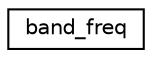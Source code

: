 digraph "Graphical Class Hierarchy"
{
 // LATEX_PDF_SIZE
  edge [fontname="Helvetica",fontsize="10",labelfontname="Helvetica",labelfontsize="10"];
  node [fontname="Helvetica",fontsize="10",shape=record];
  rankdir="LR";
  Node0 [label="band_freq",height=0.2,width=0.4,color="black", fillcolor="white", style="filled",URL="$structband__freq.html",tooltip=" "];
}
